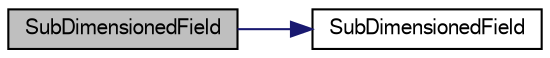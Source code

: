 digraph "SubDimensionedField"
{
  bgcolor="transparent";
  edge [fontname="FreeSans",fontsize="10",labelfontname="FreeSans",labelfontsize="10"];
  node [fontname="FreeSans",fontsize="10",shape=record];
  rankdir="LR";
  Node6 [label="SubDimensionedField",height=0.2,width=0.4,color="black", fillcolor="grey75", style="filled", fontcolor="black"];
  Node6 -> Node7 [color="midnightblue",fontsize="10",style="solid",fontname="FreeSans"];
  Node7 [label="SubDimensionedField",height=0.2,width=0.4,color="black",URL="$a26418.html#ab4993485b8a5a79fcafea93a74528301",tooltip="Construct from a SubField. "];
}
